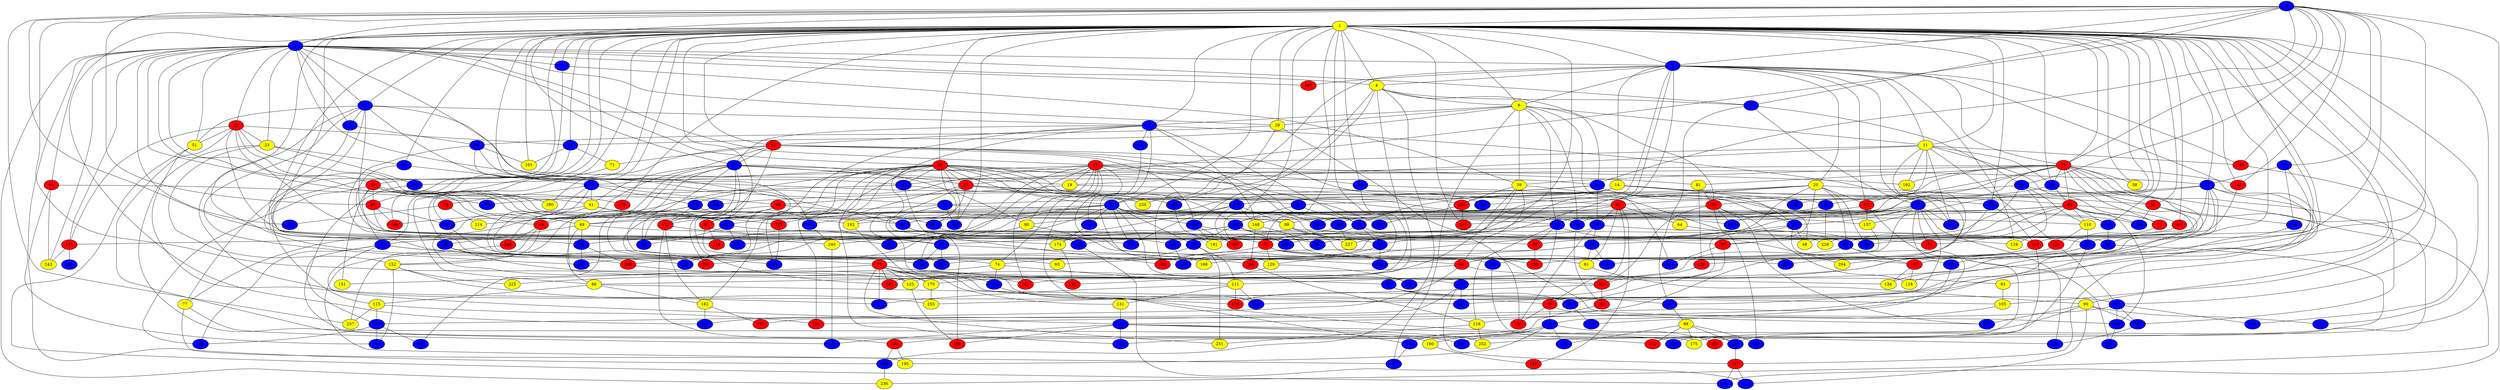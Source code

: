 graph {
0 [style = filled fillcolor = blue];
1 [style = filled fillcolor = yellow];
2 [style = filled fillcolor = blue];
3 [style = filled fillcolor = blue];
4 [style = filled fillcolor = yellow];
5 [style = filled fillcolor = blue];
6 [style = filled fillcolor = yellow];
7 [style = filled fillcolor = blue];
8 [style = filled fillcolor = blue];
9 [style = filled fillcolor = blue];
10 [style = filled fillcolor = blue];
11 [style = filled fillcolor = yellow];
12 [style = filled fillcolor = red];
13 [style = filled fillcolor = blue];
14 [style = filled fillcolor = yellow];
15 [style = filled fillcolor = blue];
16 [style = filled fillcolor = red];
17 [style = filled fillcolor = red];
18 [style = filled fillcolor = blue];
19 [style = filled fillcolor = yellow];
20 [style = filled fillcolor = yellow];
21 [style = filled fillcolor = red];
22 [style = filled fillcolor = red];
23 [style = filled fillcolor = yellow];
24 [style = filled fillcolor = blue];
25 [style = filled fillcolor = red];
26 [style = filled fillcolor = blue];
27 [style = filled fillcolor = blue];
28 [style = filled fillcolor = blue];
29 [style = filled fillcolor = yellow];
30 [style = filled fillcolor = blue];
31 [style = filled fillcolor = red];
32 [style = filled fillcolor = blue];
33 [style = filled fillcolor = red];
34 [style = filled fillcolor = blue];
35 [style = filled fillcolor = blue];
36 [style = filled fillcolor = blue];
37 [style = filled fillcolor = blue];
38 [style = filled fillcolor = blue];
39 [style = filled fillcolor = yellow];
40 [style = filled fillcolor = red];
41 [style = filled fillcolor = yellow];
42 [style = filled fillcolor = blue];
43 [style = filled fillcolor = blue];
44 [style = filled fillcolor = blue];
45 [style = filled fillcolor = blue];
46 [style = filled fillcolor = blue];
47 [style = filled fillcolor = blue];
48 [style = filled fillcolor = yellow];
49 [style = filled fillcolor = yellow];
50 [style = filled fillcolor = blue];
51 [style = filled fillcolor = yellow];
52 [style = filled fillcolor = blue];
53 [style = filled fillcolor = red];
54 [style = filled fillcolor = blue];
55 [style = filled fillcolor = red];
56 [style = filled fillcolor = blue];
57 [style = filled fillcolor = red];
58 [style = filled fillcolor = yellow];
59 [style = filled fillcolor = blue];
60 [style = filled fillcolor = blue];
61 [style = filled fillcolor = yellow];
62 [style = filled fillcolor = red];
63 [style = filled fillcolor = yellow];
64 [style = filled fillcolor = yellow];
65 [style = filled fillcolor = blue];
66 [style = filled fillcolor = red];
67 [style = filled fillcolor = red];
68 [style = filled fillcolor = blue];
69 [style = filled fillcolor = red];
70 [style = filled fillcolor = blue];
71 [style = filled fillcolor = yellow];
72 [style = filled fillcolor = red];
73 [style = filled fillcolor = red];
74 [style = filled fillcolor = yellow];
75 [style = filled fillcolor = blue];
76 [style = filled fillcolor = blue];
77 [style = filled fillcolor = yellow];
78 [style = filled fillcolor = blue];
79 [style = filled fillcolor = red];
80 [style = filled fillcolor = red];
81 [style = filled fillcolor = yellow];
82 [style = filled fillcolor = blue];
83 [style = filled fillcolor = yellow];
84 [style = filled fillcolor = blue];
85 [style = filled fillcolor = red];
86 [style = filled fillcolor = blue];
87 [style = filled fillcolor = blue];
88 [style = filled fillcolor = yellow];
89 [style = filled fillcolor = yellow];
90 [style = filled fillcolor = yellow];
91 [style = filled fillcolor = blue];
92 [style = filled fillcolor = blue];
93 [style = filled fillcolor = red];
94 [style = filled fillcolor = blue];
95 [style = filled fillcolor = red];
96 [style = filled fillcolor = blue];
97 [style = filled fillcolor = red];
98 [style = filled fillcolor = yellow];
99 [style = filled fillcolor = yellow];
100 [style = filled fillcolor = blue];
101 [style = filled fillcolor = yellow];
102 [style = filled fillcolor = red];
103 [style = filled fillcolor = red];
104 [style = filled fillcolor = blue];
105 [style = filled fillcolor = yellow];
106 [style = filled fillcolor = blue];
107 [style = filled fillcolor = red];
108 [style = filled fillcolor = red];
109 [style = filled fillcolor = red];
110 [style = filled fillcolor = yellow];
111 [style = filled fillcolor = yellow];
112 [style = filled fillcolor = red];
113 [style = filled fillcolor = blue];
114 [style = filled fillcolor = red];
115 [style = filled fillcolor = yellow];
116 [style = filled fillcolor = yellow];
117 [style = filled fillcolor = red];
118 [style = filled fillcolor = yellow];
119 [style = filled fillcolor = red];
120 [style = filled fillcolor = red];
121 [style = filled fillcolor = blue];
122 [style = filled fillcolor = red];
123 [style = filled fillcolor = blue];
124 [style = filled fillcolor = blue];
125 [style = filled fillcolor = yellow];
126 [style = filled fillcolor = blue];
127 [style = filled fillcolor = blue];
128 [style = filled fillcolor = red];
129 [style = filled fillcolor = yellow];
130 [style = filled fillcolor = blue];
131 [style = filled fillcolor = yellow];
132 [style = filled fillcolor = blue];
133 [style = filled fillcolor = blue];
134 [style = filled fillcolor = red];
135 [style = filled fillcolor = blue];
136 [style = filled fillcolor = blue];
137 [style = filled fillcolor = blue];
138 [style = filled fillcolor = blue];
139 [style = filled fillcolor = blue];
140 [style = filled fillcolor = blue];
141 [style = filled fillcolor = blue];
142 [style = filled fillcolor = blue];
143 [style = filled fillcolor = blue];
144 [style = filled fillcolor = blue];
145 [style = filled fillcolor = red];
146 [style = filled fillcolor = red];
147 [style = filled fillcolor = blue];
148 [style = filled fillcolor = yellow];
149 [style = filled fillcolor = blue];
150 [style = filled fillcolor = red];
151 [style = filled fillcolor = yellow];
152 [style = filled fillcolor = yellow];
153 [style = filled fillcolor = red];
154 [style = filled fillcolor = blue];
155 [style = filled fillcolor = red];
156 [style = filled fillcolor = yellow];
157 [style = filled fillcolor = yellow];
158 [style = filled fillcolor = blue];
159 [style = filled fillcolor = blue];
160 [style = filled fillcolor = yellow];
161 [style = filled fillcolor = blue];
162 [style = filled fillcolor = yellow];
163 [style = filled fillcolor = blue];
164 [style = filled fillcolor = blue];
165 [style = filled fillcolor = blue];
166 [style = filled fillcolor = red];
167 [style = filled fillcolor = red];
168 [style = filled fillcolor = yellow];
169 [style = filled fillcolor = blue];
170 [style = filled fillcolor = yellow];
171 [style = filled fillcolor = red];
172 [style = filled fillcolor = red];
173 [style = filled fillcolor = red];
174 [style = filled fillcolor = yellow];
175 [style = filled fillcolor = yellow];
176 [style = filled fillcolor = red];
177 [style = filled fillcolor = blue];
178 [style = filled fillcolor = blue];
179 [style = filled fillcolor = red];
180 [style = filled fillcolor = yellow];
181 [style = filled fillcolor = blue];
182 [style = filled fillcolor = yellow];
183 [style = filled fillcolor = blue];
184 [style = filled fillcolor = blue];
185 [style = filled fillcolor = blue];
186 [style = filled fillcolor = blue];
187 [style = filled fillcolor = blue];
188 [style = filled fillcolor = blue];
189 [style = filled fillcolor = blue];
190 [style = filled fillcolor = red];
191 [style = filled fillcolor = yellow];
192 [style = filled fillcolor = yellow];
193 [style = filled fillcolor = red];
194 [style = filled fillcolor = red];
195 [style = filled fillcolor = yellow];
196 [style = filled fillcolor = blue];
197 [style = filled fillcolor = red];
198 [style = filled fillcolor = blue];
199 [style = filled fillcolor = blue];
200 [style = filled fillcolor = blue];
201 [style = filled fillcolor = red];
202 [style = filled fillcolor = blue];
203 [style = filled fillcolor = red];
204 [style = filled fillcolor = yellow];
205 [style = filled fillcolor = blue];
206 [style = filled fillcolor = red];
207 [style = filled fillcolor = blue];
208 [style = filled fillcolor = red];
209 [style = filled fillcolor = blue];
210 [style = filled fillcolor = red];
211 [style = filled fillcolor = blue];
212 [style = filled fillcolor = red];
213 [style = filled fillcolor = blue];
214 [style = filled fillcolor = yellow];
215 [style = filled fillcolor = red];
216 [style = filled fillcolor = blue];
217 [style = filled fillcolor = red];
218 [style = filled fillcolor = yellow];
219 [style = filled fillcolor = blue];
220 [style = filled fillcolor = yellow];
221 [style = filled fillcolor = blue];
222 [style = filled fillcolor = blue];
223 [style = filled fillcolor = blue];
224 [style = filled fillcolor = blue];
225 [style = filled fillcolor = yellow];
226 [style = filled fillcolor = blue];
227 [style = filled fillcolor = yellow];
228 [style = filled fillcolor = blue];
229 [style = filled fillcolor = yellow];
230 [style = filled fillcolor = blue];
231 [style = filled fillcolor = blue];
232 [style = filled fillcolor = blue];
233 [style = filled fillcolor = blue];
234 [style = filled fillcolor = blue];
235 [style = filled fillcolor = blue];
236 [style = filled fillcolor = yellow];
237 [style = filled fillcolor = yellow];
238 [style = filled fillcolor = blue];
239 [style = filled fillcolor = blue];
240 [style = filled fillcolor = yellow];
241 [style = filled fillcolor = blue];
242 [style = filled fillcolor = blue];
243 [style = filled fillcolor = yellow];
244 [style = filled fillcolor = blue];
245 [style = filled fillcolor = blue];
246 [style = filled fillcolor = blue];
247 [style = filled fillcolor = blue];
248 [style = filled fillcolor = red];
249 [style = filled fillcolor = blue];
250 [style = filled fillcolor = blue];
251 [style = filled fillcolor = yellow];
252 [style = filled fillcolor = yellow];
253 [style = filled fillcolor = red];
254 [style = filled fillcolor = blue];
255 [style = filled fillcolor = yellow];
256 [style = filled fillcolor = blue];
257 [style = filled fillcolor = blue];
258 [style = filled fillcolor = red];
0 -- 8;
0 -- 3;
0 -- 2;
0 -- 1;
0 -- 10;
0 -- 13;
0 -- 16;
0 -- 18;
0 -- 25;
0 -- 67;
0 -- 68;
0 -- 106;
0 -- 117;
0 -- 119;
0 -- 125;
0 -- 134;
0 -- 146;
0 -- 237;
0 -- 241;
1 -- 2;
1 -- 3;
1 -- 4;
1 -- 5;
1 -- 6;
1 -- 7;
1 -- 9;
1 -- 11;
1 -- 12;
1 -- 16;
1 -- 21;
1 -- 24;
1 -- 26;
1 -- 29;
1 -- 30;
1 -- 34;
1 -- 35;
1 -- 44;
1 -- 53;
1 -- 54;
1 -- 56;
1 -- 58;
1 -- 59;
1 -- 62;
1 -- 67;
1 -- 76;
1 -- 77;
1 -- 80;
1 -- 83;
1 -- 89;
1 -- 99;
1 -- 101;
1 -- 103;
1 -- 104;
1 -- 105;
1 -- 108;
1 -- 109;
1 -- 111;
1 -- 113;
1 -- 123;
1 -- 124;
1 -- 134;
1 -- 140;
1 -- 154;
1 -- 156;
1 -- 166;
1 -- 167;
1 -- 179;
1 -- 181;
1 -- 187;
1 -- 188;
1 -- 206;
1 -- 211;
1 -- 240;
1 -- 247;
2 -- 3;
2 -- 4;
2 -- 5;
2 -- 7;
2 -- 15;
2 -- 17;
2 -- 18;
2 -- 21;
2 -- 22;
2 -- 23;
2 -- 29;
2 -- 33;
2 -- 47;
2 -- 51;
2 -- 69;
2 -- 85;
2 -- 137;
2 -- 143;
2 -- 144;
2 -- 173;
2 -- 184;
2 -- 197;
2 -- 236;
2 -- 243;
3 -- 4;
3 -- 6;
3 -- 11;
3 -- 14;
3 -- 16;
3 -- 20;
3 -- 57;
3 -- 116;
3 -- 121;
3 -- 146;
3 -- 191;
3 -- 197;
3 -- 217;
3 -- 220;
3 -- 247;
3 -- 249;
4 -- 6;
4 -- 18;
4 -- 100;
4 -- 103;
4 -- 122;
4 -- 169;
4 -- 205;
5 -- 8;
5 -- 9;
5 -- 15;
5 -- 40;
5 -- 51;
5 -- 96;
5 -- 123;
5 -- 183;
5 -- 223;
6 -- 8;
6 -- 9;
6 -- 11;
6 -- 24;
6 -- 29;
6 -- 39;
6 -- 70;
6 -- 84;
6 -- 234;
6 -- 257;
7 -- 39;
7 -- 115;
8 -- 28;
8 -- 36;
8 -- 48;
8 -- 78;
8 -- 135;
8 -- 215;
9 -- 12;
9 -- 13;
9 -- 37;
9 -- 46;
9 -- 82;
9 -- 129;
9 -- 148;
9 -- 201;
9 -- 226;
10 -- 30;
10 -- 93;
10 -- 149;
11 -- 17;
11 -- 19;
11 -- 26;
11 -- 73;
11 -- 75;
11 -- 120;
11 -- 136;
11 -- 146;
11 -- 192;
11 -- 226;
12 -- 13;
12 -- 71;
12 -- 74;
12 -- 100;
12 -- 130;
12 -- 158;
12 -- 164;
12 -- 180;
12 -- 248;
13 -- 19;
13 -- 25;
13 -- 41;
13 -- 69;
13 -- 77;
13 -- 90;
13 -- 140;
13 -- 192;
13 -- 193;
13 -- 246;
13 -- 249;
14 -- 28;
14 -- 32;
14 -- 35;
14 -- 42;
14 -- 46;
14 -- 113;
14 -- 136;
15 -- 63;
15 -- 86;
16 -- 26;
16 -- 39;
16 -- 55;
16 -- 57;
16 -- 58;
16 -- 73;
16 -- 81;
16 -- 96;
16 -- 118;
16 -- 134;
16 -- 137;
16 -- 143;
16 -- 148;
16 -- 155;
16 -- 192;
16 -- 209;
16 -- 252;
17 -- 19;
17 -- 43;
17 -- 54;
17 -- 74;
17 -- 81;
17 -- 90;
17 -- 108;
17 -- 117;
17 -- 122;
17 -- 127;
17 -- 133;
17 -- 222;
17 -- 254;
18 -- 27;
18 -- 68;
18 -- 92;
19 -- 40;
19 -- 155;
20 -- 45;
20 -- 50;
20 -- 52;
20 -- 53;
20 -- 57;
20 -- 91;
20 -- 107;
20 -- 130;
20 -- 238;
21 -- 25;
21 -- 30;
21 -- 31;
21 -- 35;
21 -- 38;
21 -- 44;
21 -- 45;
21 -- 52;
21 -- 76;
21 -- 110;
21 -- 143;
21 -- 145;
21 -- 150;
21 -- 162;
21 -- 163;
21 -- 182;
21 -- 183;
21 -- 214;
21 -- 245;
22 -- 23;
22 -- 24;
22 -- 37;
22 -- 41;
22 -- 51;
22 -- 93;
22 -- 112;
22 -- 135;
22 -- 173;
23 -- 34;
23 -- 127;
23 -- 152;
23 -- 160;
24 -- 33;
24 -- 71;
24 -- 101;
25 -- 32;
25 -- 55;
25 -- 102;
25 -- 169;
25 -- 213;
25 -- 232;
26 -- 27;
26 -- 53;
26 -- 55;
27 -- 28;
27 -- 66;
27 -- 84;
27 -- 95;
27 -- 112;
27 -- 158;
27 -- 167;
27 -- 171;
27 -- 172;
27 -- 226;
27 -- 233;
27 -- 256;
28 -- 48;
28 -- 129;
28 -- 138;
28 -- 176;
29 -- 86;
29 -- 102;
29 -- 204;
30 -- 31;
30 -- 48;
30 -- 92;
30 -- 132;
30 -- 147;
30 -- 157;
30 -- 165;
30 -- 229;
31 -- 36;
31 -- 47;
31 -- 61;
31 -- 64;
31 -- 90;
31 -- 95;
31 -- 164;
31 -- 212;
32 -- 45;
32 -- 46;
33 -- 49;
33 -- 67;
33 -- 70;
33 -- 89;
33 -- 124;
33 -- 151;
33 -- 162;
33 -- 179;
33 -- 180;
33 -- 198;
34 -- 38;
34 -- 174;
35 -- 49;
35 -- 50;
35 -- 65;
35 -- 100;
35 -- 114;
35 -- 154;
35 -- 161;
35 -- 178;
35 -- 240;
35 -- 244;
36 -- 37;
36 -- 60;
36 -- 119;
36 -- 153;
37 -- 154;
37 -- 206;
37 -- 249;
38 -- 41;
38 -- 42;
38 -- 43;
38 -- 72;
38 -- 79;
38 -- 170;
39 -- 66;
39 -- 125;
39 -- 142;
39 -- 147;
39 -- 155;
40 -- 49;
40 -- 56;
40 -- 163;
40 -- 172;
41 -- 61;
41 -- 84;
41 -- 166;
41 -- 215;
42 -- 44;
42 -- 97;
42 -- 157;
42 -- 194;
43 -- 69;
43 -- 94;
43 -- 152;
43 -- 172;
45 -- 65;
45 -- 116;
45 -- 124;
45 -- 173;
45 -- 199;
45 -- 256;
46 -- 50;
46 -- 62;
46 -- 153;
47 -- 56;
47 -- 223;
47 -- 256;
49 -- 62;
49 -- 88;
49 -- 106;
49 -- 188;
50 -- 102;
50 -- 200;
51 -- 224;
51 -- 241;
52 -- 89;
52 -- 109;
52 -- 148;
52 -- 178;
52 -- 207;
53 -- 149;
53 -- 170;
53 -- 239;
54 -- 145;
54 -- 239;
55 -- 60;
55 -- 70;
55 -- 73;
55 -- 76;
55 -- 80;
55 -- 91;
55 -- 110;
55 -- 162;
55 -- 171;
55 -- 199;
55 -- 239;
57 -- 59;
57 -- 157;
57 -- 231;
59 -- 240;
60 -- 61;
60 -- 63;
60 -- 228;
60 -- 246;
61 -- 99;
62 -- 66;
62 -- 72;
62 -- 129;
62 -- 165;
62 -- 258;
64 -- 238;
65 -- 74;
65 -- 111;
65 -- 251;
66 -- 83;
66 -- 88;
66 -- 159;
67 -- 107;
67 -- 140;
67 -- 166;
68 -- 78;
68 -- 110;
68 -- 116;
68 -- 227;
68 -- 236;
69 -- 152;
69 -- 237;
69 -- 248;
70 -- 87;
70 -- 91;
70 -- 93;
70 -- 106;
70 -- 218;
70 -- 223;
71 -- 88;
72 -- 75;
72 -- 87;
72 -- 105;
72 -- 125;
72 -- 131;
72 -- 145;
72 -- 151;
72 -- 156;
72 -- 170;
72 -- 176;
72 -- 224;
72 -- 251;
73 -- 228;
74 -- 111;
74 -- 216;
74 -- 225;
75 -- 123;
75 -- 210;
75 -- 217;
76 -- 96;
77 -- 195;
77 -- 250;
78 -- 94;
78 -- 229;
79 -- 144;
79 -- 214;
80 -- 107;
81 -- 103;
81 -- 128;
82 -- 161;
83 -- 105;
84 -- 208;
85 -- 202;
85 -- 205;
85 -- 243;
86 -- 94;
86 -- 97;
86 -- 101;
86 -- 114;
87 -- 92;
87 -- 181;
87 -- 185;
88 -- 95;
88 -- 115;
88 -- 182;
89 -- 227;
89 -- 228;
90 -- 200;
90 -- 201;
91 -- 117;
91 -- 126;
91 -- 168;
92 -- 98;
93 -- 258;
94 -- 121;
94 -- 142;
95 -- 126;
95 -- 153;
95 -- 177;
96 -- 138;
96 -- 175;
97 -- 114;
97 -- 141;
97 -- 178;
98 -- 112;
98 -- 139;
98 -- 175;
98 -- 196;
98 -- 211;
99 -- 104;
99 -- 177;
99 -- 209;
99 -- 221;
99 -- 242;
100 -- 109;
100 -- 191;
100 -- 229;
103 -- 118;
103 -- 137;
103 -- 163;
103 -- 177;
103 -- 196;
103 -- 203;
105 -- 219;
106 -- 108;
106 -- 183;
107 -- 185;
107 -- 234;
108 -- 122;
110 -- 120;
110 -- 147;
111 -- 131;
111 -- 176;
111 -- 224;
111 -- 232;
113 -- 119;
113 -- 258;
115 -- 150;
115 -- 159;
115 -- 237;
117 -- 118;
117 -- 156;
119 -- 128;
119 -- 253;
120 -- 141;
120 -- 181;
121 -- 246;
124 -- 132;
124 -- 159;
124 -- 198;
124 -- 222;
124 -- 245;
125 -- 194;
126 -- 133;
126 -- 139;
126 -- 160;
126 -- 190;
126 -- 195;
126 -- 253;
127 -- 175;
128 -- 203;
129 -- 193;
129 -- 244;
131 -- 132;
132 -- 194;
132 -- 213;
132 -- 235;
132 -- 242;
132 -- 250;
132 -- 252;
133 -- 257;
134 -- 238;
135 -- 186;
138 -- 150;
140 -- 168;
141 -- 211;
142 -- 221;
143 -- 187;
143 -- 202;
143 -- 220;
146 -- 230;
147 -- 204;
147 -- 235;
147 -- 244;
148 -- 187;
148 -- 206;
149 -- 232;
152 -- 184;
152 -- 225;
152 -- 255;
155 -- 167;
155 -- 254;
157 -- 200;
158 -- 174;
158 -- 227;
159 -- 184;
159 -- 186;
159 -- 198;
160 -- 212;
161 -- 174;
162 -- 216;
163 -- 171;
169 -- 191;
170 -- 255;
172 -- 182;
172 -- 190;
172 -- 207;
173 -- 189;
173 -- 243;
174 -- 193;
181 -- 199;
181 -- 209;
181 -- 218;
181 -- 230;
182 -- 210;
182 -- 247;
185 -- 219;
188 -- 201;
188 -- 203;
190 -- 195;
190 -- 205;
199 -- 231;
203 -- 208;
203 -- 255;
205 -- 236;
206 -- 218;
208 -- 213;
209 -- 233;
211 -- 217;
215 -- 245;
216 -- 233;
217 -- 221;
217 -- 241;
218 -- 251;
218 -- 252;
240 -- 250;
248 -- 257;
}
